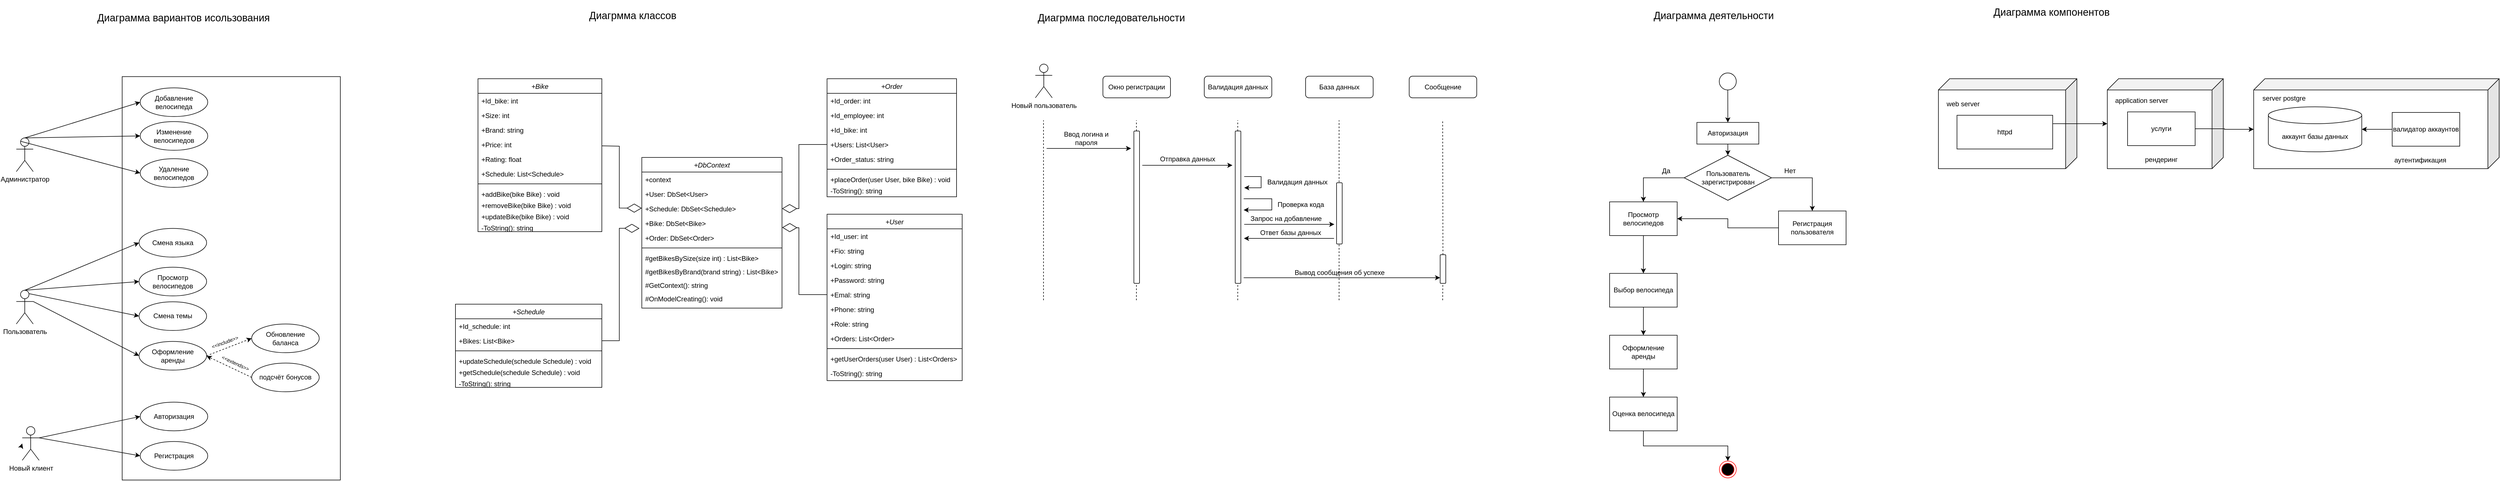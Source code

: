 <mxfile version="24.4.4" type="device">
  <diagram name="Страница — 1" id="XyQFUlSqwzDUW9F4_lKb">
    <mxGraphModel dx="2283" dy="1728" grid="1" gridSize="10" guides="1" tooltips="1" connect="1" arrows="1" fold="1" page="1" pageScale="1" pageWidth="850" pageHeight="1100" math="0" shadow="0">
      <root>
        <mxCell id="0" />
        <mxCell id="1" parent="0" />
        <mxCell id="u6A9oATPbrl4p8zTIn03-1018" value="" style="rounded=0;whiteSpace=wrap;html=1;rotation=90;" parent="1" vertex="1">
          <mxGeometry x="-717" y="-108.75" width="717.5" height="387.5" as="geometry" />
        </mxCell>
        <mxCell id="u6A9oATPbrl4p8zTIn03-1" value="Пользователь" style="shape=umlActor;verticalLabelPosition=bottom;verticalAlign=top;html=1;outlineConnect=0;" parent="1" vertex="1">
          <mxGeometry x="-740.0" y="106.25" width="30" height="60" as="geometry" />
        </mxCell>
        <mxCell id="u6A9oATPbrl4p8zTIn03-2" value="Администратор" style="shape=umlActor;verticalLabelPosition=bottom;verticalAlign=top;html=1;outlineConnect=0;" parent="1" vertex="1">
          <mxGeometry x="-740" y="-164.75" width="30" height="60" as="geometry" />
        </mxCell>
        <mxCell id="u6A9oATPbrl4p8zTIn03-3" value="Просмотр велосипедов" style="ellipse;whiteSpace=wrap;html=1;" parent="1" vertex="1">
          <mxGeometry x="-522.0" y="65.25" width="120" height="51" as="geometry" />
        </mxCell>
        <mxCell id="u6A9oATPbrl4p8zTIn03-5" value="Регистрация" style="ellipse;whiteSpace=wrap;html=1;" parent="1" vertex="1">
          <mxGeometry x="-520" y="375.25" width="120" height="51" as="geometry" />
        </mxCell>
        <mxCell id="u6A9oATPbrl4p8zTIn03-6" value="Оформление аренды" style="ellipse;whiteSpace=wrap;html=1;" parent="1" vertex="1">
          <mxGeometry x="-522.0" y="197.25" width="120" height="51" as="geometry" />
        </mxCell>
        <mxCell id="u6A9oATPbrl4p8zTIn03-7" value="Смена языка" style="ellipse;whiteSpace=wrap;html=1;" parent="1" vertex="1">
          <mxGeometry x="-522.0" y="-3.75" width="120" height="51" as="geometry" />
        </mxCell>
        <mxCell id="u6A9oATPbrl4p8zTIn03-8" value="Смена темы" style="ellipse;whiteSpace=wrap;html=1;" parent="1" vertex="1">
          <mxGeometry x="-522.0" y="126.75" width="120" height="51" as="geometry" />
        </mxCell>
        <mxCell id="u6A9oATPbrl4p8zTIn03-9" value="Добавление велосипеда" style="ellipse;whiteSpace=wrap;html=1;" parent="1" vertex="1">
          <mxGeometry x="-520.0" y="-253.75" width="120" height="51" as="geometry" />
        </mxCell>
        <mxCell id="u6A9oATPbrl4p8zTIn03-10" value="Изменение велосипедов" style="ellipse;whiteSpace=wrap;html=1;" parent="1" vertex="1">
          <mxGeometry x="-520.0" y="-193.75" width="120" height="51" as="geometry" />
        </mxCell>
        <mxCell id="u6A9oATPbrl4p8zTIn03-11" value="Удаление велосипедов" style="ellipse;whiteSpace=wrap;html=1;" parent="1" vertex="1">
          <mxGeometry x="-520.0" y="-127.75" width="120" height="51" as="geometry" />
        </mxCell>
        <mxCell id="u6A9oATPbrl4p8zTIn03-12" value="+DbContext" style="swimlane;fontStyle=2;align=center;verticalAlign=top;childLayout=stackLayout;horizontal=1;startSize=26;horizontalStack=0;resizeParent=1;resizeLast=0;collapsible=1;marginBottom=0;rounded=0;shadow=0;strokeWidth=1;" parent="1" vertex="1">
          <mxGeometry x="371" y="-130" width="249" height="268" as="geometry">
            <mxRectangle x="230" y="140" width="160" height="26" as="alternateBounds" />
          </mxGeometry>
        </mxCell>
        <mxCell id="u6A9oATPbrl4p8zTIn03-13" value="+context" style="text;align=left;verticalAlign=top;spacingLeft=4;spacingRight=4;overflow=hidden;rotatable=0;points=[[0,0.5],[1,0.5]];portConstraint=eastwest;" parent="u6A9oATPbrl4p8zTIn03-12" vertex="1">
          <mxGeometry y="26" width="249" height="26" as="geometry" />
        </mxCell>
        <mxCell id="u6A9oATPbrl4p8zTIn03-14" value="+User: DbSet&lt;User&gt;" style="text;align=left;verticalAlign=top;spacingLeft=4;spacingRight=4;overflow=hidden;rotatable=0;points=[[0,0.5],[1,0.5]];portConstraint=eastwest;" parent="u6A9oATPbrl4p8zTIn03-12" vertex="1">
          <mxGeometry y="52" width="249" height="26" as="geometry" />
        </mxCell>
        <mxCell id="u6A9oATPbrl4p8zTIn03-15" value="+Schedule: DbSet&lt;Schedule&gt;" style="text;align=left;verticalAlign=top;spacingLeft=4;spacingRight=4;overflow=hidden;rotatable=0;points=[[0,0.5],[1,0.5]];portConstraint=eastwest;" parent="u6A9oATPbrl4p8zTIn03-12" vertex="1">
          <mxGeometry y="78" width="249" height="26" as="geometry" />
        </mxCell>
        <mxCell id="u6A9oATPbrl4p8zTIn03-16" value="+Bike: DbSet&lt;Bike&gt;" style="text;align=left;verticalAlign=top;spacingLeft=4;spacingRight=4;overflow=hidden;rotatable=0;points=[[0,0.5],[1,0.5]];portConstraint=eastwest;" parent="u6A9oATPbrl4p8zTIn03-12" vertex="1">
          <mxGeometry y="104" width="249" height="26" as="geometry" />
        </mxCell>
        <mxCell id="u6A9oATPbrl4p8zTIn03-17" value="+Order: DbSet&lt;Order&gt;" style="text;align=left;verticalAlign=top;spacingLeft=4;spacingRight=4;overflow=hidden;rotatable=0;points=[[0,0.5],[1,0.5]];portConstraint=eastwest;" parent="u6A9oATPbrl4p8zTIn03-12" vertex="1">
          <mxGeometry y="130" width="249" height="26" as="geometry" />
        </mxCell>
        <mxCell id="u6A9oATPbrl4p8zTIn03-18" value="" style="line;html=1;strokeWidth=1;align=left;verticalAlign=middle;spacingTop=-1;spacingLeft=3;spacingRight=3;rotatable=0;labelPosition=right;points=[];portConstraint=eastwest;" parent="u6A9oATPbrl4p8zTIn03-12" vertex="1">
          <mxGeometry y="156" width="249" height="10" as="geometry" />
        </mxCell>
        <mxCell id="u6A9oATPbrl4p8zTIn03-486" value="#getBikesBySize(size int) : List&lt;Bike&gt;" style="text;align=left;verticalAlign=top;spacingLeft=4;spacingRight=4;overflow=hidden;rotatable=0;points=[[0,0.5],[1,0.5]];portConstraint=eastwest;" parent="u6A9oATPbrl4p8zTIn03-12" vertex="1">
          <mxGeometry y="166" width="249" height="24" as="geometry" />
        </mxCell>
        <mxCell id="u6A9oATPbrl4p8zTIn03-485" value="#getBikesByBrand(brand string) : List&lt;Bike&gt;" style="text;align=left;verticalAlign=top;spacingLeft=4;spacingRight=4;overflow=hidden;rotatable=0;points=[[0,0.5],[1,0.5]];portConstraint=eastwest;" parent="u6A9oATPbrl4p8zTIn03-12" vertex="1">
          <mxGeometry y="190" width="249" height="24" as="geometry" />
        </mxCell>
        <mxCell id="u6A9oATPbrl4p8zTIn03-19" value="#GetContext(): string" style="text;align=left;verticalAlign=top;spacingLeft=4;spacingRight=4;overflow=hidden;rotatable=0;points=[[0,0.5],[1,0.5]];portConstraint=eastwest;" parent="u6A9oATPbrl4p8zTIn03-12" vertex="1">
          <mxGeometry y="214" width="249" height="24" as="geometry" />
        </mxCell>
        <mxCell id="u6A9oATPbrl4p8zTIn03-20" value="#OnModelCreating(): void" style="text;align=left;verticalAlign=top;spacingLeft=4;spacingRight=4;overflow=hidden;rotatable=0;points=[[0,0.5],[1,0.5]];portConstraint=eastwest;" parent="u6A9oATPbrl4p8zTIn03-12" vertex="1">
          <mxGeometry y="238" width="249" height="30" as="geometry" />
        </mxCell>
        <mxCell id="u6A9oATPbrl4p8zTIn03-21" value="+Schedule" style="swimlane;fontStyle=2;align=center;verticalAlign=top;childLayout=stackLayout;horizontal=1;startSize=26;horizontalStack=0;resizeParent=1;resizeLast=0;collapsible=1;marginBottom=0;rounded=0;shadow=0;strokeWidth=1;" parent="1" vertex="1">
          <mxGeometry x="40" y="131" width="260" height="148" as="geometry">
            <mxRectangle x="230" y="140" width="160" height="26" as="alternateBounds" />
          </mxGeometry>
        </mxCell>
        <mxCell id="u6A9oATPbrl4p8zTIn03-22" value="+Id_schedule: int" style="text;align=left;verticalAlign=top;spacingLeft=4;spacingRight=4;overflow=hidden;rotatable=0;points=[[0,0.5],[1,0.5]];portConstraint=eastwest;" parent="u6A9oATPbrl4p8zTIn03-21" vertex="1">
          <mxGeometry y="26" width="260" height="26" as="geometry" />
        </mxCell>
        <mxCell id="u6A9oATPbrl4p8zTIn03-23" value="+Bikes: List&lt;Bike&gt;" style="text;align=left;verticalAlign=top;spacingLeft=4;spacingRight=4;overflow=hidden;rotatable=0;points=[[0,0.5],[1,0.5]];portConstraint=eastwest;" parent="u6A9oATPbrl4p8zTIn03-21" vertex="1">
          <mxGeometry y="52" width="260" height="26" as="geometry" />
        </mxCell>
        <mxCell id="u6A9oATPbrl4p8zTIn03-24" value="" style="line;html=1;strokeWidth=1;align=left;verticalAlign=middle;spacingTop=-1;spacingLeft=3;spacingRight=3;rotatable=0;labelPosition=right;points=[];portConstraint=eastwest;" parent="u6A9oATPbrl4p8zTIn03-21" vertex="1">
          <mxGeometry y="78" width="260" height="10" as="geometry" />
        </mxCell>
        <mxCell id="u6A9oATPbrl4p8zTIn03-25" value="+updateSchedule(schedule Schedule) : void" style="text;align=left;verticalAlign=top;spacingLeft=4;spacingRight=4;overflow=hidden;rotatable=0;points=[[0,0.5],[1,0.5]];portConstraint=eastwest;" parent="u6A9oATPbrl4p8zTIn03-21" vertex="1">
          <mxGeometry y="88" width="260" height="20" as="geometry" />
        </mxCell>
        <mxCell id="u6A9oATPbrl4p8zTIn03-494" value="+getSchedule(schedule Schedule) : void" style="text;align=left;verticalAlign=top;spacingLeft=4;spacingRight=4;overflow=hidden;rotatable=0;points=[[0,0.5],[1,0.5]];portConstraint=eastwest;" parent="u6A9oATPbrl4p8zTIn03-21" vertex="1">
          <mxGeometry y="108" width="260" height="20" as="geometry" />
        </mxCell>
        <mxCell id="u6A9oATPbrl4p8zTIn03-493" value="-ToString(): string" style="text;align=left;verticalAlign=top;spacingLeft=4;spacingRight=4;overflow=hidden;rotatable=0;points=[[0,0.5],[1,0.5]];portConstraint=eastwest;" parent="u6A9oATPbrl4p8zTIn03-21" vertex="1">
          <mxGeometry y="128" width="260" height="20" as="geometry" />
        </mxCell>
        <mxCell id="u6A9oATPbrl4p8zTIn03-26" value="+Order" style="swimlane;fontStyle=2;align=center;verticalAlign=top;childLayout=stackLayout;horizontal=1;startSize=26;horizontalStack=0;resizeParent=1;resizeLast=0;collapsible=1;marginBottom=0;rounded=0;shadow=0;strokeWidth=1;" parent="1" vertex="1">
          <mxGeometry x="700" y="-270" width="230" height="210" as="geometry">
            <mxRectangle x="230" y="140" width="160" height="26" as="alternateBounds" />
          </mxGeometry>
        </mxCell>
        <mxCell id="u6A9oATPbrl4p8zTIn03-27" value="+Id_order: int" style="text;align=left;verticalAlign=top;spacingLeft=4;spacingRight=4;overflow=hidden;rotatable=0;points=[[0,0.5],[1,0.5]];portConstraint=eastwest;" parent="u6A9oATPbrl4p8zTIn03-26" vertex="1">
          <mxGeometry y="26" width="230" height="26" as="geometry" />
        </mxCell>
        <mxCell id="u6A9oATPbrl4p8zTIn03-28" value="+Id_employee: int" style="text;align=left;verticalAlign=top;spacingLeft=4;spacingRight=4;overflow=hidden;rotatable=0;points=[[0,0.5],[1,0.5]];portConstraint=eastwest;" parent="u6A9oATPbrl4p8zTIn03-26" vertex="1">
          <mxGeometry y="52" width="230" height="26" as="geometry" />
        </mxCell>
        <mxCell id="u6A9oATPbrl4p8zTIn03-29" value="+Id_bike: int" style="text;align=left;verticalAlign=top;spacingLeft=4;spacingRight=4;overflow=hidden;rotatable=0;points=[[0,0.5],[1,0.5]];portConstraint=eastwest;" parent="u6A9oATPbrl4p8zTIn03-26" vertex="1">
          <mxGeometry y="78" width="230" height="26" as="geometry" />
        </mxCell>
        <mxCell id="u6A9oATPbrl4p8zTIn03-30" value="+Users: List&lt;User&gt;" style="text;align=left;verticalAlign=top;spacingLeft=4;spacingRight=4;overflow=hidden;rotatable=0;points=[[0,0.5],[1,0.5]];portConstraint=eastwest;" parent="u6A9oATPbrl4p8zTIn03-26" vertex="1">
          <mxGeometry y="104" width="230" height="26" as="geometry" />
        </mxCell>
        <mxCell id="u6A9oATPbrl4p8zTIn03-32" value="+Order_status: string" style="text;align=left;verticalAlign=top;spacingLeft=4;spacingRight=4;overflow=hidden;rotatable=0;points=[[0,0.5],[1,0.5]];portConstraint=eastwest;" parent="u6A9oATPbrl4p8zTIn03-26" vertex="1">
          <mxGeometry y="130" width="230" height="26" as="geometry" />
        </mxCell>
        <mxCell id="u6A9oATPbrl4p8zTIn03-33" value="" style="line;html=1;strokeWidth=1;align=left;verticalAlign=middle;spacingTop=-1;spacingLeft=3;spacingRight=3;rotatable=0;labelPosition=right;points=[];portConstraint=eastwest;" parent="u6A9oATPbrl4p8zTIn03-26" vertex="1">
          <mxGeometry y="156" width="230" height="10" as="geometry" />
        </mxCell>
        <mxCell id="u6A9oATPbrl4p8zTIn03-34" value="+placeOrder(user User, bike Bike) : void" style="text;align=left;verticalAlign=top;spacingLeft=4;spacingRight=4;overflow=hidden;rotatable=0;points=[[0,0.5],[1,0.5]];portConstraint=eastwest;" parent="u6A9oATPbrl4p8zTIn03-26" vertex="1">
          <mxGeometry y="166" width="230" height="20" as="geometry" />
        </mxCell>
        <mxCell id="u6A9oATPbrl4p8zTIn03-488" value="-ToString(): string" style="text;align=left;verticalAlign=top;spacingLeft=4;spacingRight=4;overflow=hidden;rotatable=0;points=[[0,0.5],[1,0.5]];portConstraint=eastwest;" parent="u6A9oATPbrl4p8zTIn03-26" vertex="1">
          <mxGeometry y="186" width="230" height="20" as="geometry" />
        </mxCell>
        <mxCell id="u6A9oATPbrl4p8zTIn03-35" value="+User" style="swimlane;fontStyle=2;align=center;verticalAlign=top;childLayout=stackLayout;horizontal=1;startSize=26;horizontalStack=0;resizeParent=1;resizeLast=0;collapsible=1;marginBottom=0;rounded=0;shadow=0;strokeWidth=1;" parent="1" vertex="1">
          <mxGeometry x="700" y="-29" width="240" height="296" as="geometry">
            <mxRectangle x="230" y="140" width="160" height="26" as="alternateBounds" />
          </mxGeometry>
        </mxCell>
        <mxCell id="u6A9oATPbrl4p8zTIn03-36" value="+Id_user: int" style="text;align=left;verticalAlign=top;spacingLeft=4;spacingRight=4;overflow=hidden;rotatable=0;points=[[0,0.5],[1,0.5]];portConstraint=eastwest;" parent="u6A9oATPbrl4p8zTIn03-35" vertex="1">
          <mxGeometry y="26" width="240" height="26" as="geometry" />
        </mxCell>
        <mxCell id="u6A9oATPbrl4p8zTIn03-37" value="+Fio: string" style="text;align=left;verticalAlign=top;spacingLeft=4;spacingRight=4;overflow=hidden;rotatable=0;points=[[0,0.5],[1,0.5]];portConstraint=eastwest;" parent="u6A9oATPbrl4p8zTIn03-35" vertex="1">
          <mxGeometry y="52" width="240" height="26" as="geometry" />
        </mxCell>
        <mxCell id="u6A9oATPbrl4p8zTIn03-38" value="+Login: string" style="text;align=left;verticalAlign=top;spacingLeft=4;spacingRight=4;overflow=hidden;rotatable=0;points=[[0,0.5],[1,0.5]];portConstraint=eastwest;" parent="u6A9oATPbrl4p8zTIn03-35" vertex="1">
          <mxGeometry y="78" width="240" height="26" as="geometry" />
        </mxCell>
        <mxCell id="u6A9oATPbrl4p8zTIn03-39" value="+Password: string" style="text;align=left;verticalAlign=top;spacingLeft=4;spacingRight=4;overflow=hidden;rotatable=0;points=[[0,0.5],[1,0.5]];portConstraint=eastwest;" parent="u6A9oATPbrl4p8zTIn03-35" vertex="1">
          <mxGeometry y="104" width="240" height="26" as="geometry" />
        </mxCell>
        <mxCell id="u6A9oATPbrl4p8zTIn03-40" value="+Emal: string" style="text;align=left;verticalAlign=top;spacingLeft=4;spacingRight=4;overflow=hidden;rotatable=0;points=[[0,0.5],[1,0.5]];portConstraint=eastwest;" parent="u6A9oATPbrl4p8zTIn03-35" vertex="1">
          <mxGeometry y="130" width="240" height="26" as="geometry" />
        </mxCell>
        <mxCell id="u6A9oATPbrl4p8zTIn03-41" value="+Phone: string" style="text;align=left;verticalAlign=top;spacingLeft=4;spacingRight=4;overflow=hidden;rotatable=0;points=[[0,0.5],[1,0.5]];portConstraint=eastwest;" parent="u6A9oATPbrl4p8zTIn03-35" vertex="1">
          <mxGeometry y="156" width="240" height="26" as="geometry" />
        </mxCell>
        <mxCell id="u6A9oATPbrl4p8zTIn03-42" value="+Role: string" style="text;align=left;verticalAlign=top;spacingLeft=4;spacingRight=4;overflow=hidden;rotatable=0;points=[[0,0.5],[1,0.5]];portConstraint=eastwest;" parent="u6A9oATPbrl4p8zTIn03-35" vertex="1">
          <mxGeometry y="182" width="240" height="26" as="geometry" />
        </mxCell>
        <mxCell id="u6A9oATPbrl4p8zTIn03-43" value="+Orders: List&lt;Order&gt;" style="text;align=left;verticalAlign=top;spacingLeft=4;spacingRight=4;overflow=hidden;rotatable=0;points=[[0,0.5],[1,0.5]];portConstraint=eastwest;" parent="u6A9oATPbrl4p8zTIn03-35" vertex="1">
          <mxGeometry y="208" width="240" height="26" as="geometry" />
        </mxCell>
        <mxCell id="u6A9oATPbrl4p8zTIn03-44" value="" style="line;html=1;strokeWidth=1;align=left;verticalAlign=middle;spacingTop=-1;spacingLeft=3;spacingRight=3;rotatable=0;labelPosition=right;points=[];portConstraint=eastwest;" parent="u6A9oATPbrl4p8zTIn03-35" vertex="1">
          <mxGeometry y="234" width="240" height="10" as="geometry" />
        </mxCell>
        <mxCell id="u6A9oATPbrl4p8zTIn03-495" value="+getUserOrders(user User) : List&lt;Orders&gt;" style="text;align=left;verticalAlign=top;spacingLeft=4;spacingRight=4;overflow=hidden;rotatable=0;points=[[0,0.5],[1,0.5]];portConstraint=eastwest;" parent="u6A9oATPbrl4p8zTIn03-35" vertex="1">
          <mxGeometry y="244" width="240" height="26" as="geometry" />
        </mxCell>
        <mxCell id="u6A9oATPbrl4p8zTIn03-45" value="-ToString(): string" style="text;align=left;verticalAlign=top;spacingLeft=4;spacingRight=4;overflow=hidden;rotatable=0;points=[[0,0.5],[1,0.5]];portConstraint=eastwest;" parent="u6A9oATPbrl4p8zTIn03-35" vertex="1">
          <mxGeometry y="270" width="240" height="26" as="geometry" />
        </mxCell>
        <mxCell id="u6A9oATPbrl4p8zTIn03-46" value="+Bike" style="swimlane;fontStyle=2;align=center;verticalAlign=top;childLayout=stackLayout;horizontal=1;startSize=26;horizontalStack=0;resizeParent=1;resizeLast=0;collapsible=1;marginBottom=0;rounded=0;shadow=0;strokeWidth=1;" parent="1" vertex="1">
          <mxGeometry x="80" y="-270" width="220" height="272" as="geometry">
            <mxRectangle x="230" y="140" width="160" height="26" as="alternateBounds" />
          </mxGeometry>
        </mxCell>
        <mxCell id="u6A9oATPbrl4p8zTIn03-47" value="+Id_bike: int" style="text;align=left;verticalAlign=top;spacingLeft=4;spacingRight=4;overflow=hidden;rotatable=0;points=[[0,0.5],[1,0.5]];portConstraint=eastwest;" parent="u6A9oATPbrl4p8zTIn03-46" vertex="1">
          <mxGeometry y="26" width="220" height="26" as="geometry" />
        </mxCell>
        <mxCell id="u6A9oATPbrl4p8zTIn03-48" value="+Size: int" style="text;align=left;verticalAlign=top;spacingLeft=4;spacingRight=4;overflow=hidden;rotatable=0;points=[[0,0.5],[1,0.5]];portConstraint=eastwest;" parent="u6A9oATPbrl4p8zTIn03-46" vertex="1">
          <mxGeometry y="52" width="220" height="26" as="geometry" />
        </mxCell>
        <mxCell id="u6A9oATPbrl4p8zTIn03-49" value="+Brand: string" style="text;align=left;verticalAlign=top;spacingLeft=4;spacingRight=4;overflow=hidden;rotatable=0;points=[[0,0.5],[1,0.5]];portConstraint=eastwest;" parent="u6A9oATPbrl4p8zTIn03-46" vertex="1">
          <mxGeometry y="78" width="220" height="26" as="geometry" />
        </mxCell>
        <mxCell id="u6A9oATPbrl4p8zTIn03-50" value="+Price: int" style="text;align=left;verticalAlign=top;spacingLeft=4;spacingRight=4;overflow=hidden;rotatable=0;points=[[0,0.5],[1,0.5]];portConstraint=eastwest;" parent="u6A9oATPbrl4p8zTIn03-46" vertex="1">
          <mxGeometry y="104" width="220" height="26" as="geometry" />
        </mxCell>
        <mxCell id="u6A9oATPbrl4p8zTIn03-51" value="+Rating: float" style="text;align=left;verticalAlign=top;spacingLeft=4;spacingRight=4;overflow=hidden;rotatable=0;points=[[0,0.5],[1,0.5]];portConstraint=eastwest;" parent="u6A9oATPbrl4p8zTIn03-46" vertex="1">
          <mxGeometry y="130" width="220" height="26" as="geometry" />
        </mxCell>
        <mxCell id="u6A9oATPbrl4p8zTIn03-52" value="+Schedule: List&lt;Schedule&gt;" style="text;align=left;verticalAlign=top;spacingLeft=4;spacingRight=4;overflow=hidden;rotatable=0;points=[[0,0.5],[1,0.5]];portConstraint=eastwest;" parent="u6A9oATPbrl4p8zTIn03-46" vertex="1">
          <mxGeometry y="156" width="220" height="26" as="geometry" />
        </mxCell>
        <mxCell id="u6A9oATPbrl4p8zTIn03-53" value="" style="line;html=1;strokeWidth=1;align=left;verticalAlign=middle;spacingTop=-1;spacingLeft=3;spacingRight=3;rotatable=0;labelPosition=right;points=[];portConstraint=eastwest;" parent="u6A9oATPbrl4p8zTIn03-46" vertex="1">
          <mxGeometry y="182" width="220" height="10" as="geometry" />
        </mxCell>
        <mxCell id="u6A9oATPbrl4p8zTIn03-483" value="+addBike(bike Bike) : void" style="text;align=left;verticalAlign=top;spacingLeft=4;spacingRight=4;overflow=hidden;rotatable=0;points=[[0,0.5],[1,0.5]];portConstraint=eastwest;" parent="u6A9oATPbrl4p8zTIn03-46" vertex="1">
          <mxGeometry y="192" width="220" height="20" as="geometry" />
        </mxCell>
        <mxCell id="u6A9oATPbrl4p8zTIn03-484" value="+removeBike(bike Bike) : void" style="text;align=left;verticalAlign=top;spacingLeft=4;spacingRight=4;overflow=hidden;rotatable=0;points=[[0,0.5],[1,0.5]];portConstraint=eastwest;" parent="u6A9oATPbrl4p8zTIn03-46" vertex="1">
          <mxGeometry y="212" width="220" height="20" as="geometry" />
        </mxCell>
        <mxCell id="u6A9oATPbrl4p8zTIn03-482" value="+updateBike(bike Bike) : void" style="text;align=left;verticalAlign=top;spacingLeft=4;spacingRight=4;overflow=hidden;rotatable=0;points=[[0,0.5],[1,0.5]];portConstraint=eastwest;" parent="u6A9oATPbrl4p8zTIn03-46" vertex="1">
          <mxGeometry y="232" width="220" height="20" as="geometry" />
        </mxCell>
        <mxCell id="u6A9oATPbrl4p8zTIn03-54" value="-ToString(): string" style="text;align=left;verticalAlign=top;spacingLeft=4;spacingRight=4;overflow=hidden;rotatable=0;points=[[0,0.5],[1,0.5]];portConstraint=eastwest;" parent="u6A9oATPbrl4p8zTIn03-46" vertex="1">
          <mxGeometry y="252" width="220" height="20" as="geometry" />
        </mxCell>
        <mxCell id="u6A9oATPbrl4p8zTIn03-55" value="" style="endArrow=diamondThin;endFill=0;endSize=24;html=1;rounded=0;entryX=-0.017;entryY=0.854;entryDx=0;entryDy=0;entryPerimeter=0;exitX=1;exitY=0.5;exitDx=0;exitDy=0;" parent="1" source="u6A9oATPbrl4p8zTIn03-23" target="u6A9oATPbrl4p8zTIn03-16" edge="1">
          <mxGeometry width="160" relative="1" as="geometry">
            <mxPoint x="311" y="190.5" as="sourcePoint" />
            <mxPoint x="471" y="190.5" as="targetPoint" />
            <Array as="points">
              <mxPoint x="331" y="196" />
              <mxPoint x="331" y="-4" />
            </Array>
          </mxGeometry>
        </mxCell>
        <mxCell id="u6A9oATPbrl4p8zTIn03-56" value="" style="endArrow=diamondThin;endFill=0;endSize=24;html=1;rounded=0;entryX=1;entryY=0.5;entryDx=0;entryDy=0;exitX=0;exitY=0.5;exitDx=0;exitDy=0;" parent="1" source="u6A9oATPbrl4p8zTIn03-30" target="u6A9oATPbrl4p8zTIn03-15" edge="1">
          <mxGeometry width="160" relative="1" as="geometry">
            <mxPoint x="471" y="-10" as="sourcePoint" />
            <mxPoint x="631" y="-10" as="targetPoint" />
            <Array as="points">
              <mxPoint x="650" y="-153" />
              <mxPoint x="650" y="-39" />
            </Array>
          </mxGeometry>
        </mxCell>
        <mxCell id="u6A9oATPbrl4p8zTIn03-57" value="" style="endArrow=diamondThin;endFill=0;endSize=24;html=1;rounded=0;entryX=1.001;entryY=0.792;entryDx=0;entryDy=0;exitX=0;exitY=0.5;exitDx=0;exitDy=0;entryPerimeter=0;" parent="1" source="u6A9oATPbrl4p8zTIn03-40" target="u6A9oATPbrl4p8zTIn03-16" edge="1">
          <mxGeometry width="160" relative="1" as="geometry">
            <mxPoint x="671" y="-143" as="sourcePoint" />
            <mxPoint x="601" y="-29" as="targetPoint" />
            <Array as="points">
              <mxPoint x="650" y="114" />
              <mxPoint x="650" y="-5" />
            </Array>
          </mxGeometry>
        </mxCell>
        <mxCell id="u6A9oATPbrl4p8zTIn03-58" value="" style="endArrow=diamondThin;endFill=0;endSize=24;html=1;rounded=0;" parent="1" source="u6A9oATPbrl4p8zTIn03-50" target="u6A9oATPbrl4p8zTIn03-15" edge="1">
          <mxGeometry width="160" relative="1" as="geometry">
            <mxPoint x="681" y="-133" as="sourcePoint" />
            <mxPoint x="611" y="-19" as="targetPoint" />
            <Array as="points">
              <mxPoint x="331" y="-150" />
              <mxPoint x="331" y="-40" />
            </Array>
          </mxGeometry>
        </mxCell>
        <mxCell id="u6A9oATPbrl4p8zTIn03-61" style="edgeStyle=orthogonalEdgeStyle;rounded=0;orthogonalLoop=1;jettySize=auto;html=1;entryX=0.5;entryY=0;entryDx=0;entryDy=0;" parent="1" source="u6A9oATPbrl4p8zTIn03-62" target="u6A9oATPbrl4p8zTIn03-65" edge="1">
          <mxGeometry relative="1" as="geometry" />
        </mxCell>
        <mxCell id="u6A9oATPbrl4p8zTIn03-62" value="Авторизация" style="html=1;whiteSpace=wrap;" parent="1" vertex="1">
          <mxGeometry x="2245" y="-192.25" width="110" height="38.5" as="geometry" />
        </mxCell>
        <mxCell id="u6A9oATPbrl4p8zTIn03-63" style="edgeStyle=orthogonalEdgeStyle;rounded=0;orthogonalLoop=1;jettySize=auto;html=1;entryX=0.5;entryY=0;entryDx=0;entryDy=0;" parent="1" source="u6A9oATPbrl4p8zTIn03-65" target="u6A9oATPbrl4p8zTIn03-67" edge="1">
          <mxGeometry relative="1" as="geometry" />
        </mxCell>
        <mxCell id="u6A9oATPbrl4p8zTIn03-64" style="edgeStyle=orthogonalEdgeStyle;rounded=0;orthogonalLoop=1;jettySize=auto;html=1;" parent="1" source="u6A9oATPbrl4p8zTIn03-65" target="u6A9oATPbrl4p8zTIn03-69" edge="1">
          <mxGeometry relative="1" as="geometry" />
        </mxCell>
        <mxCell id="u6A9oATPbrl4p8zTIn03-65" value="Пользователь зарегистрирован" style="rhombus;whiteSpace=wrap;html=1;" parent="1" vertex="1">
          <mxGeometry x="2222.5" y="-133.75" width="155" height="80" as="geometry" />
        </mxCell>
        <mxCell id="u6A9oATPbrl4p8zTIn03-66" style="edgeStyle=orthogonalEdgeStyle;rounded=0;orthogonalLoop=1;jettySize=auto;html=1;entryX=0.5;entryY=0;entryDx=0;entryDy=0;" parent="1" source="u6A9oATPbrl4p8zTIn03-67" target="u6A9oATPbrl4p8zTIn03-71" edge="1">
          <mxGeometry relative="1" as="geometry" />
        </mxCell>
        <mxCell id="u6A9oATPbrl4p8zTIn03-67" value="Просмотр велосипедов" style="rounded=0;whiteSpace=wrap;html=1;" parent="1" vertex="1">
          <mxGeometry x="2090" y="-51" width="120" height="60" as="geometry" />
        </mxCell>
        <mxCell id="u6A9oATPbrl4p8zTIn03-68" style="edgeStyle=orthogonalEdgeStyle;rounded=0;orthogonalLoop=1;jettySize=auto;html=1;entryX=1;entryY=0.5;entryDx=0;entryDy=0;" parent="1" source="u6A9oATPbrl4p8zTIn03-69" target="u6A9oATPbrl4p8zTIn03-67" edge="1">
          <mxGeometry relative="1" as="geometry" />
        </mxCell>
        <mxCell id="u6A9oATPbrl4p8zTIn03-69" value="Регистрация пользователя" style="rounded=0;whiteSpace=wrap;html=1;" parent="1" vertex="1">
          <mxGeometry x="2390" y="-34.75" width="120" height="60" as="geometry" />
        </mxCell>
        <mxCell id="u6A9oATPbrl4p8zTIn03-70" style="edgeStyle=orthogonalEdgeStyle;rounded=0;orthogonalLoop=1;jettySize=auto;html=1;entryX=0.5;entryY=0;entryDx=0;entryDy=0;" parent="1" source="u6A9oATPbrl4p8zTIn03-71" target="u6A9oATPbrl4p8zTIn03-73" edge="1">
          <mxGeometry relative="1" as="geometry" />
        </mxCell>
        <mxCell id="u6A9oATPbrl4p8zTIn03-71" value="Выбор велосипеда" style="rounded=0;whiteSpace=wrap;html=1;" parent="1" vertex="1">
          <mxGeometry x="2090" y="76.25" width="120" height="60" as="geometry" />
        </mxCell>
        <mxCell id="u6A9oATPbrl4p8zTIn03-72" style="edgeStyle=orthogonalEdgeStyle;rounded=0;orthogonalLoop=1;jettySize=auto;html=1;entryX=0.5;entryY=0;entryDx=0;entryDy=0;" parent="1" source="u6A9oATPbrl4p8zTIn03-73" target="u6A9oATPbrl4p8zTIn03-74" edge="1">
          <mxGeometry relative="1" as="geometry" />
        </mxCell>
        <mxCell id="u6A9oATPbrl4p8zTIn03-73" value="Оформление аренды" style="rounded=0;whiteSpace=wrap;html=1;" parent="1" vertex="1">
          <mxGeometry x="2090" y="186.25" width="120" height="60" as="geometry" />
        </mxCell>
        <mxCell id="IGsIlx56seFohFLLYIL_-4" style="edgeStyle=orthogonalEdgeStyle;rounded=0;orthogonalLoop=1;jettySize=auto;html=1;exitX=0.5;exitY=1;exitDx=0;exitDy=0;entryX=0.5;entryY=0;entryDx=0;entryDy=0;" edge="1" parent="1" source="u6A9oATPbrl4p8zTIn03-74" target="IGsIlx56seFohFLLYIL_-3">
          <mxGeometry relative="1" as="geometry" />
        </mxCell>
        <mxCell id="u6A9oATPbrl4p8zTIn03-74" value="Оценка велосипеда" style="rounded=0;whiteSpace=wrap;html=1;" parent="1" vertex="1">
          <mxGeometry x="2090" y="296.25" width="120" height="60" as="geometry" />
        </mxCell>
        <mxCell id="u6A9oATPbrl4p8zTIn03-75" value="Новый пользователь" style="shape=umlActor;verticalLabelPosition=bottom;verticalAlign=top;html=1;outlineConnect=0;" parent="1" vertex="1">
          <mxGeometry x="1070" y="-296" width="30" height="60" as="geometry" />
        </mxCell>
        <mxCell id="u6A9oATPbrl4p8zTIn03-76" value="Окно регистрации" style="rounded=1;whiteSpace=wrap;html=1;" parent="1" vertex="1">
          <mxGeometry x="1190" y="-274.5" width="120" height="38.5" as="geometry" />
        </mxCell>
        <mxCell id="u6A9oATPbrl4p8zTIn03-77" value="Валидация данных" style="rounded=1;whiteSpace=wrap;html=1;" parent="1" vertex="1">
          <mxGeometry x="1370" y="-274.5" width="120" height="38.5" as="geometry" />
        </mxCell>
        <mxCell id="u6A9oATPbrl4p8zTIn03-78" value="База данных" style="rounded=1;whiteSpace=wrap;html=1;" parent="1" vertex="1">
          <mxGeometry x="1550" y="-274.5" width="120" height="38.5" as="geometry" />
        </mxCell>
        <mxCell id="u6A9oATPbrl4p8zTIn03-79" value="Сообщение" style="rounded=1;whiteSpace=wrap;html=1;" parent="1" vertex="1">
          <mxGeometry x="1734" y="-274.5" width="120" height="38.5" as="geometry" />
        </mxCell>
        <mxCell id="u6A9oATPbrl4p8zTIn03-80" value="" style="endArrow=none;dashed=1;html=1;rounded=0;" parent="1" edge="1">
          <mxGeometry width="50" height="50" relative="1" as="geometry">
            <mxPoint x="1084.47" y="124" as="sourcePoint" />
            <mxPoint x="1084.47" y="-196" as="targetPoint" />
          </mxGeometry>
        </mxCell>
        <mxCell id="u6A9oATPbrl4p8zTIn03-81" value="" style="endArrow=none;dashed=1;html=1;rounded=0;" parent="1" source="u6A9oATPbrl4p8zTIn03-86" edge="1">
          <mxGeometry width="50" height="50" relative="1" as="geometry">
            <mxPoint x="1249.47" y="124" as="sourcePoint" />
            <mxPoint x="1249.47" y="-196" as="targetPoint" />
          </mxGeometry>
        </mxCell>
        <mxCell id="u6A9oATPbrl4p8zTIn03-82" value="" style="endArrow=none;dashed=1;html=1;rounded=0;" parent="1" source="u6A9oATPbrl4p8zTIn03-88" edge="1">
          <mxGeometry width="50" height="50" relative="1" as="geometry">
            <mxPoint x="1429.47" y="124" as="sourcePoint" />
            <mxPoint x="1429.47" y="-196" as="targetPoint" />
          </mxGeometry>
        </mxCell>
        <mxCell id="u6A9oATPbrl4p8zTIn03-83" value="" style="endArrow=none;dashed=1;html=1;rounded=0;" parent="1" edge="1">
          <mxGeometry width="50" height="50" relative="1" as="geometry">
            <mxPoint x="1609.47" y="124" as="sourcePoint" />
            <mxPoint x="1609.47" y="-196" as="targetPoint" />
          </mxGeometry>
        </mxCell>
        <mxCell id="u6A9oATPbrl4p8zTIn03-84" value="" style="endArrow=none;dashed=1;html=1;rounded=0;" parent="1" source="u6A9oATPbrl4p8zTIn03-91" edge="1">
          <mxGeometry width="50" height="50" relative="1" as="geometry">
            <mxPoint x="1793.47" y="124" as="sourcePoint" />
            <mxPoint x="1793.47" y="-196" as="targetPoint" />
          </mxGeometry>
        </mxCell>
        <mxCell id="u6A9oATPbrl4p8zTIn03-85" value="" style="endArrow=none;dashed=1;html=1;rounded=0;" parent="1" target="u6A9oATPbrl4p8zTIn03-86" edge="1">
          <mxGeometry width="50" height="50" relative="1" as="geometry">
            <mxPoint x="1249.47" y="124" as="sourcePoint" />
            <mxPoint x="1249.47" y="-196" as="targetPoint" />
          </mxGeometry>
        </mxCell>
        <mxCell id="u6A9oATPbrl4p8zTIn03-86" value="" style="rounded=1;whiteSpace=wrap;html=1;" parent="1" vertex="1">
          <mxGeometry x="1245" y="-177" width="10" height="271" as="geometry" />
        </mxCell>
        <mxCell id="u6A9oATPbrl4p8zTIn03-87" value="" style="endArrow=none;dashed=1;html=1;rounded=0;" parent="1" target="u6A9oATPbrl4p8zTIn03-88" edge="1">
          <mxGeometry width="50" height="50" relative="1" as="geometry">
            <mxPoint x="1429.47" y="124" as="sourcePoint" />
            <mxPoint x="1429.47" y="-196" as="targetPoint" />
          </mxGeometry>
        </mxCell>
        <mxCell id="u6A9oATPbrl4p8zTIn03-88" value="" style="rounded=1;whiteSpace=wrap;html=1;" parent="1" vertex="1">
          <mxGeometry x="1425" y="-177" width="10" height="271" as="geometry" />
        </mxCell>
        <mxCell id="u6A9oATPbrl4p8zTIn03-89" value="" style="rounded=1;whiteSpace=wrap;html=1;" parent="1" vertex="1">
          <mxGeometry x="1605" y="-85" width="10" height="109" as="geometry" />
        </mxCell>
        <mxCell id="u6A9oATPbrl4p8zTIn03-90" value="" style="endArrow=none;dashed=1;html=1;rounded=0;" parent="1" target="u6A9oATPbrl4p8zTIn03-91" edge="1">
          <mxGeometry width="50" height="50" relative="1" as="geometry">
            <mxPoint x="1793.47" y="124" as="sourcePoint" />
            <mxPoint x="1793.47" y="-196" as="targetPoint" />
          </mxGeometry>
        </mxCell>
        <mxCell id="u6A9oATPbrl4p8zTIn03-91" value="" style="rounded=1;whiteSpace=wrap;html=1;" parent="1" vertex="1">
          <mxGeometry x="1789" y="43" width="10" height="51" as="geometry" />
        </mxCell>
        <mxCell id="u6A9oATPbrl4p8zTIn03-92" value="" style="endArrow=classic;html=1;rounded=0;" parent="1" edge="1">
          <mxGeometry width="50" height="50" relative="1" as="geometry">
            <mxPoint x="1090" y="-146" as="sourcePoint" />
            <mxPoint x="1240" y="-146" as="targetPoint" />
          </mxGeometry>
        </mxCell>
        <mxCell id="u6A9oATPbrl4p8zTIn03-93" value="" style="endArrow=classic;html=1;rounded=0;" parent="1" edge="1">
          <mxGeometry width="50" height="50" relative="1" as="geometry">
            <mxPoint x="1260" y="-116" as="sourcePoint" />
            <mxPoint x="1420" y="-116" as="targetPoint" />
          </mxGeometry>
        </mxCell>
        <mxCell id="u6A9oATPbrl4p8zTIn03-94" value="" style="endArrow=classic;html=1;rounded=0;entryX=-0.009;entryY=0.803;entryDx=0;entryDy=0;entryPerimeter=0;" parent="1" target="u6A9oATPbrl4p8zTIn03-91" edge="1">
          <mxGeometry width="50" height="50" relative="1" as="geometry">
            <mxPoint x="1440" y="84" as="sourcePoint" />
            <mxPoint x="1780" y="84" as="targetPoint" />
          </mxGeometry>
        </mxCell>
        <mxCell id="u6A9oATPbrl4p8zTIn03-95" value="" style="endArrow=classic;html=1;rounded=0;" parent="1" edge="1">
          <mxGeometry width="50" height="50" relative="1" as="geometry">
            <mxPoint x="1441" y="-11" as="sourcePoint" />
            <mxPoint x="1601" y="-11" as="targetPoint" />
          </mxGeometry>
        </mxCell>
        <mxCell id="u6A9oATPbrl4p8zTIn03-96" value="" style="endArrow=classic;html=1;rounded=0;" parent="1" edge="1">
          <mxGeometry width="50" height="50" relative="1" as="geometry">
            <mxPoint x="1600.5" y="14" as="sourcePoint" />
            <mxPoint x="1440.5" y="14" as="targetPoint" />
          </mxGeometry>
        </mxCell>
        <mxCell id="u6A9oATPbrl4p8zTIn03-97" value="" style="endArrow=classic;html=1;rounded=0;" parent="1" edge="1">
          <mxGeometry width="50" height="50" relative="1" as="geometry">
            <mxPoint x="1441" y="-96" as="sourcePoint" />
            <mxPoint x="1441" y="-76" as="targetPoint" />
            <Array as="points">
              <mxPoint x="1471" y="-96" />
              <mxPoint x="1471" y="-76" />
            </Array>
          </mxGeometry>
        </mxCell>
        <mxCell id="u6A9oATPbrl4p8zTIn03-98" value="" style="endArrow=classic;html=1;rounded=0;" parent="1" edge="1">
          <mxGeometry width="50" height="50" relative="1" as="geometry">
            <mxPoint x="1440" y="-56.5" as="sourcePoint" />
            <mxPoint x="1440" y="-36.5" as="targetPoint" />
            <Array as="points">
              <mxPoint x="1490" y="-56.5" />
              <mxPoint x="1490" y="-36.5" />
            </Array>
          </mxGeometry>
        </mxCell>
        <mxCell id="u6A9oATPbrl4p8zTIn03-99" value="Ввод логина и &lt;br&gt;пароля" style="text;html=1;align=center;verticalAlign=middle;resizable=0;points=[];autosize=1;strokeColor=none;fillColor=none;" parent="1" vertex="1">
          <mxGeometry x="1110" y="-184" width="100" height="40" as="geometry" />
        </mxCell>
        <mxCell id="u6A9oATPbrl4p8zTIn03-100" value="Отправка данных" style="text;html=1;align=center;verticalAlign=middle;resizable=0;points=[];autosize=1;strokeColor=none;fillColor=none;" parent="1" vertex="1">
          <mxGeometry x="1280" y="-142" width="120" height="30" as="geometry" />
        </mxCell>
        <mxCell id="u6A9oATPbrl4p8zTIn03-101" value="Валидация данных" style="text;html=1;align=center;verticalAlign=middle;resizable=0;points=[];autosize=1;strokeColor=none;fillColor=none;" parent="1" vertex="1">
          <mxGeometry x="1470" y="-101" width="130" height="30" as="geometry" />
        </mxCell>
        <mxCell id="u6A9oATPbrl4p8zTIn03-102" value="Проверка кода" style="text;html=1;align=center;verticalAlign=middle;resizable=0;points=[];autosize=1;strokeColor=none;fillColor=none;" parent="1" vertex="1">
          <mxGeometry x="1486" y="-61.5" width="110" height="30" as="geometry" />
        </mxCell>
        <mxCell id="u6A9oATPbrl4p8zTIn03-103" value="Запрос на добавление" style="text;html=1;align=center;verticalAlign=middle;resizable=0;points=[];autosize=1;strokeColor=none;fillColor=none;" parent="1" vertex="1">
          <mxGeometry x="1440" y="-36" width="150" height="30" as="geometry" />
        </mxCell>
        <mxCell id="u6A9oATPbrl4p8zTIn03-104" value="Ответ базы данных" style="text;html=1;align=center;verticalAlign=middle;resizable=0;points=[];autosize=1;strokeColor=none;fillColor=none;" parent="1" vertex="1">
          <mxGeometry x="1458" y="-11" width="130" height="30" as="geometry" />
        </mxCell>
        <mxCell id="u6A9oATPbrl4p8zTIn03-105" value="Вывод сообщения об успехе" style="text;html=1;align=center;verticalAlign=middle;resizable=0;points=[];autosize=1;strokeColor=none;fillColor=none;" parent="1" vertex="1">
          <mxGeometry x="1520" y="60" width="180" height="30" as="geometry" />
        </mxCell>
        <mxCell id="u6A9oATPbrl4p8zTIn03-106" value="" style="endArrow=classic;html=1;rounded=0;exitX=0.5;exitY=0;exitDx=0;exitDy=0;exitPerimeter=0;entryX=0;entryY=0.5;entryDx=0;entryDy=0;" parent="1" source="u6A9oATPbrl4p8zTIn03-2" target="u6A9oATPbrl4p8zTIn03-9" edge="1">
          <mxGeometry width="50" height="50" relative="1" as="geometry">
            <mxPoint x="-220" y="-133.75" as="sourcePoint" />
            <mxPoint x="-70" y="-217.75" as="targetPoint" />
          </mxGeometry>
        </mxCell>
        <mxCell id="u6A9oATPbrl4p8zTIn03-107" value="" style="endArrow=classic;html=1;rounded=0;exitX=0.5;exitY=0;exitDx=0;exitDy=0;exitPerimeter=0;entryX=0;entryY=0.5;entryDx=0;entryDy=0;" parent="1" source="u6A9oATPbrl4p8zTIn03-2" target="u6A9oATPbrl4p8zTIn03-10" edge="1">
          <mxGeometry width="50" height="50" relative="1" as="geometry">
            <mxPoint x="-197" y="-267.75" as="sourcePoint" />
            <mxPoint x="-117" y="-278.75" as="targetPoint" />
          </mxGeometry>
        </mxCell>
        <mxCell id="u6A9oATPbrl4p8zTIn03-108" value="" style="endArrow=classic;html=1;rounded=0;exitX=0.25;exitY=0.1;exitDx=0;exitDy=0;exitPerimeter=0;entryX=0;entryY=0.5;entryDx=0;entryDy=0;" parent="1" source="u6A9oATPbrl4p8zTIn03-2" target="u6A9oATPbrl4p8zTIn03-11" edge="1">
          <mxGeometry width="50" height="50" relative="1" as="geometry">
            <mxPoint x="-187" y="-257.75" as="sourcePoint" />
            <mxPoint x="-107" y="-268.75" as="targetPoint" />
          </mxGeometry>
        </mxCell>
        <mxCell id="u6A9oATPbrl4p8zTIn03-112" value="" style="endArrow=classic;html=1;rounded=0;exitX=1;exitY=0.333;exitDx=0;exitDy=0;exitPerimeter=0;entryX=0;entryY=0.5;entryDx=0;entryDy=0;" parent="1" source="u6A9oATPbrl4p8zTIn03-1" target="u6A9oATPbrl4p8zTIn03-6" edge="1">
          <mxGeometry width="50" height="50" relative="1" as="geometry">
            <mxPoint x="-137" y="-207.75" as="sourcePoint" />
            <mxPoint x="-57" y="-218.75" as="targetPoint" />
          </mxGeometry>
        </mxCell>
        <mxCell id="u6A9oATPbrl4p8zTIn03-113" value="" style="endArrow=classic;html=1;rounded=0;exitX=0.75;exitY=0.1;exitDx=0;exitDy=0;exitPerimeter=0;entryX=0;entryY=0.5;entryDx=0;entryDy=0;" parent="1" source="u6A9oATPbrl4p8zTIn03-1" target="u6A9oATPbrl4p8zTIn03-8" edge="1">
          <mxGeometry width="50" height="50" relative="1" as="geometry">
            <mxPoint x="-127" y="-197.75" as="sourcePoint" />
            <mxPoint x="-47" y="-208.75" as="targetPoint" />
          </mxGeometry>
        </mxCell>
        <mxCell id="u6A9oATPbrl4p8zTIn03-114" value="" style="endArrow=classic;html=1;rounded=0;exitX=0.5;exitY=0;exitDx=0;exitDy=0;exitPerimeter=0;entryX=0;entryY=0.5;entryDx=0;entryDy=0;" parent="1" source="u6A9oATPbrl4p8zTIn03-1" target="u6A9oATPbrl4p8zTIn03-3" edge="1">
          <mxGeometry width="50" height="50" relative="1" as="geometry">
            <mxPoint x="-107" y="-177.75" as="sourcePoint" />
            <mxPoint x="-27" y="-188.75" as="targetPoint" />
          </mxGeometry>
        </mxCell>
        <mxCell id="u6A9oATPbrl4p8zTIn03-115" value="" style="endArrow=classic;html=1;rounded=0;exitX=0.5;exitY=0;exitDx=0;exitDy=0;exitPerimeter=0;entryX=0;entryY=0.5;entryDx=0;entryDy=0;" parent="1" source="u6A9oATPbrl4p8zTIn03-1" target="u6A9oATPbrl4p8zTIn03-7" edge="1">
          <mxGeometry width="50" height="50" relative="1" as="geometry">
            <mxPoint x="-97" y="-167.75" as="sourcePoint" />
            <mxPoint x="-17" y="-178.75" as="targetPoint" />
          </mxGeometry>
        </mxCell>
        <mxCell id="u6A9oATPbrl4p8zTIn03-117" value="&lt;div&gt;Авторизация&lt;/div&gt;" style="ellipse;whiteSpace=wrap;html=1;" parent="1" vertex="1">
          <mxGeometry x="-520" y="305.25" width="120" height="51" as="geometry" />
        </mxCell>
        <mxCell id="u6A9oATPbrl4p8zTIn03-118" value="Обновление баланса" style="ellipse;whiteSpace=wrap;html=1;" parent="1" vertex="1">
          <mxGeometry x="-322" y="166.25" width="120" height="51" as="geometry" />
        </mxCell>
        <mxCell id="u6A9oATPbrl4p8zTIn03-119" value="" style="endArrow=classic;html=1;rounded=0;exitX=1;exitY=0.5;exitDx=0;exitDy=0;dashed=1;entryX=0;entryY=0.5;entryDx=0;entryDy=0;" parent="1" source="u6A9oATPbrl4p8zTIn03-6" target="u6A9oATPbrl4p8zTIn03-118" edge="1">
          <mxGeometry width="50" height="50" relative="1" as="geometry">
            <mxPoint x="-540" y="433.25" as="sourcePoint" />
            <mxPoint x="-529" y="468.25" as="targetPoint" />
          </mxGeometry>
        </mxCell>
        <mxCell id="u6A9oATPbrl4p8zTIn03-121" value="Да" style="text;html=1;align=center;verticalAlign=middle;resizable=0;points=[];autosize=1;strokeColor=none;fillColor=none;" parent="1" vertex="1">
          <mxGeometry x="2170" y="-121.25" width="40" height="30" as="geometry" />
        </mxCell>
        <mxCell id="u6A9oATPbrl4p8zTIn03-122" value="Нет" style="text;html=1;align=center;verticalAlign=middle;resizable=0;points=[];autosize=1;strokeColor=none;fillColor=none;" parent="1" vertex="1">
          <mxGeometry x="2390" y="-121.25" width="40" height="30" as="geometry" />
        </mxCell>
        <mxCell id="u6A9oATPbrl4p8zTIn03-124" value="&lt;font style=&quot;font-size: 9px;&quot;&gt;&amp;lt;&amp;lt;include&amp;gt;&amp;gt;&lt;/font&gt;" style="text;html=1;align=center;verticalAlign=middle;resizable=0;points=[];autosize=1;strokeColor=none;fillColor=none;rotation=-20;" parent="1" vertex="1">
          <mxGeometry x="-405" y="183.25" width="70" height="30" as="geometry" />
        </mxCell>
        <mxCell id="u6A9oATPbrl4p8zTIn03-496" value="" style="shape=cube;whiteSpace=wrap;html=1;boundedLbl=1;backgroundOutline=1;darkOpacity=0.05;darkOpacity2=0.1;direction=east;flipH=1;" parent="1" vertex="1">
          <mxGeometry x="3234" y="-270" width="436" height="160" as="geometry" />
        </mxCell>
        <mxCell id="u6A9oATPbrl4p8zTIn03-497" value="аккаунт базы данных" style="shape=cylinder3;whiteSpace=wrap;html=1;boundedLbl=1;backgroundOutline=1;size=15;" parent="1" vertex="1">
          <mxGeometry x="3260" y="-220" width="166" height="80" as="geometry" />
        </mxCell>
        <mxCell id="u6A9oATPbrl4p8zTIn03-498" value="server postgre" style="text;html=1;align=center;verticalAlign=middle;whiteSpace=wrap;rounded=0;" parent="1" vertex="1">
          <mxGeometry x="3210" y="-250" width="156" height="30" as="geometry" />
        </mxCell>
        <mxCell id="u6A9oATPbrl4p8zTIn03-499" value="валидатор аккаунтов" style="rounded=0;whiteSpace=wrap;html=1;" parent="1" vertex="1">
          <mxGeometry x="3480" y="-210" width="120" height="60" as="geometry" />
        </mxCell>
        <mxCell id="u6A9oATPbrl4p8zTIn03-500" style="edgeStyle=orthogonalEdgeStyle;rounded=0;orthogonalLoop=1;jettySize=auto;html=1;exitX=0;exitY=0.5;exitDx=0;exitDy=0;entryX=1;entryY=0.5;entryDx=0;entryDy=0;entryPerimeter=0;" parent="1" source="u6A9oATPbrl4p8zTIn03-499" target="u6A9oATPbrl4p8zTIn03-497" edge="1">
          <mxGeometry relative="1" as="geometry" />
        </mxCell>
        <mxCell id="u6A9oATPbrl4p8zTIn03-501" value="аутентификация" style="text;html=1;align=center;verticalAlign=middle;whiteSpace=wrap;rounded=0;" parent="1" vertex="1">
          <mxGeometry x="3500" y="-140" width="60" height="30" as="geometry" />
        </mxCell>
        <mxCell id="u6A9oATPbrl4p8zTIn03-503" value="" style="shape=cube;whiteSpace=wrap;html=1;boundedLbl=1;backgroundOutline=1;darkOpacity=0.05;darkOpacity2=0.1;direction=east;flipH=1;" parent="1" vertex="1">
          <mxGeometry x="2974" y="-270" width="206" height="160" as="geometry" />
        </mxCell>
        <mxCell id="u6A9oATPbrl4p8zTIn03-504" value="application server" style="text;html=1;align=center;verticalAlign=middle;whiteSpace=wrap;rounded=0;" parent="1" vertex="1">
          <mxGeometry x="2957" y="-246" width="156" height="30" as="geometry" />
        </mxCell>
        <mxCell id="u6A9oATPbrl4p8zTIn03-505" style="edgeStyle=orthogonalEdgeStyle;rounded=0;orthogonalLoop=1;jettySize=auto;html=1;exitX=1;exitY=0.5;exitDx=0;exitDy=0;entryX=0;entryY=0;entryDx=436;entryDy=90;curved=0;entryPerimeter=0;" parent="1" source="u6A9oATPbrl4p8zTIn03-506" target="u6A9oATPbrl4p8zTIn03-496" edge="1">
          <mxGeometry relative="1" as="geometry">
            <mxPoint x="3452" y="-110" as="targetPoint" />
          </mxGeometry>
        </mxCell>
        <mxCell id="u6A9oATPbrl4p8zTIn03-506" value="услуги" style="rounded=0;whiteSpace=wrap;html=1;" parent="1" vertex="1">
          <mxGeometry x="3010" y="-211" width="120" height="60" as="geometry" />
        </mxCell>
        <mxCell id="u6A9oATPbrl4p8zTIn03-507" value="рендеринг" style="text;html=1;align=center;verticalAlign=middle;whiteSpace=wrap;rounded=0;" parent="1" vertex="1">
          <mxGeometry x="3040" y="-141" width="60" height="30" as="geometry" />
        </mxCell>
        <mxCell id="u6A9oATPbrl4p8zTIn03-508" value="" style="shape=cube;whiteSpace=wrap;html=1;boundedLbl=1;backgroundOutline=1;darkOpacity=0.05;darkOpacity2=0.1;direction=east;flipH=1;" parent="1" vertex="1">
          <mxGeometry x="2674" y="-270" width="246" height="160" as="geometry" />
        </mxCell>
        <mxCell id="u6A9oATPbrl4p8zTIn03-509" value="web server" style="text;html=1;align=center;verticalAlign=middle;whiteSpace=wrap;rounded=0;" parent="1" vertex="1">
          <mxGeometry x="2640" y="-240" width="156" height="30" as="geometry" />
        </mxCell>
        <mxCell id="u6A9oATPbrl4p8zTIn03-510" style="edgeStyle=orthogonalEdgeStyle;rounded=0;orthogonalLoop=1;jettySize=auto;html=1;exitX=1;exitY=0.25;exitDx=0;exitDy=0;" parent="1" source="u6A9oATPbrl4p8zTIn03-511" target="u6A9oATPbrl4p8zTIn03-503" edge="1">
          <mxGeometry relative="1" as="geometry">
            <mxPoint x="3285" y="110" as="targetPoint" />
          </mxGeometry>
        </mxCell>
        <mxCell id="u6A9oATPbrl4p8zTIn03-511" value="httpd" style="rounded=0;whiteSpace=wrap;html=1;" parent="1" vertex="1">
          <mxGeometry x="2707" y="-205" width="170" height="60" as="geometry" />
        </mxCell>
        <mxCell id="h5lzVk5M-qhuVMm5k52o-4" value="" style="endArrow=classic;html=1;rounded=0;exitX=1;exitY=0.333;exitDx=0;exitDy=0;exitPerimeter=0;entryX=0;entryY=0.5;entryDx=0;entryDy=0;" parent="1" source="u6A9oATPbrl4p8zTIn03-127" target="u6A9oATPbrl4p8zTIn03-117" edge="1">
          <mxGeometry width="50" height="50" relative="1" as="geometry">
            <mxPoint x="-642" y="366.25" as="sourcePoint" />
            <mxPoint x="-592" y="316.25" as="targetPoint" />
          </mxGeometry>
        </mxCell>
        <mxCell id="h5lzVk5M-qhuVMm5k52o-5" value="" style="endArrow=classic;html=1;rounded=0;entryX=0;entryY=0.5;entryDx=0;entryDy=0;exitX=1;exitY=0.333;exitDx=0;exitDy=0;exitPerimeter=0;" parent="1" source="u6A9oATPbrl4p8zTIn03-127" target="u6A9oATPbrl4p8zTIn03-5" edge="1">
          <mxGeometry width="50" height="50" relative="1" as="geometry">
            <mxPoint x="-732" y="386.25" as="sourcePoint" />
            <mxPoint x="-622" y="386.25" as="targetPoint" />
          </mxGeometry>
        </mxCell>
        <mxCell id="h5lzVk5M-qhuVMm5k52o-6" value="подсчёт бонусов" style="ellipse;whiteSpace=wrap;html=1;" parent="1" vertex="1">
          <mxGeometry x="-322" y="235.75" width="120" height="51" as="geometry" />
        </mxCell>
        <mxCell id="h5lzVk5M-qhuVMm5k52o-8" value="" style="endArrow=classic;html=1;rounded=0;exitX=0;exitY=0.5;exitDx=0;exitDy=0;dashed=1;" parent="1" source="h5lzVk5M-qhuVMm5k52o-6" edge="1">
          <mxGeometry width="50" height="50" relative="1" as="geometry">
            <mxPoint x="-392" y="233.25" as="sourcePoint" />
            <mxPoint x="-402" y="223.25" as="targetPoint" />
          </mxGeometry>
        </mxCell>
        <mxCell id="h5lzVk5M-qhuVMm5k52o-9" value="&lt;font style=&quot;font-size: 9px;&quot;&gt;&amp;lt;&amp;lt;extends&amp;gt;&amp;gt;&lt;/font&gt;" style="text;html=1;align=center;verticalAlign=middle;resizable=0;points=[];autosize=1;strokeColor=none;fillColor=none;rotation=25;" parent="1" vertex="1">
          <mxGeometry x="-391" y="220.25" width="80" height="30" as="geometry" />
        </mxCell>
        <mxCell id="h5lzVk5M-qhuVMm5k52o-10" value="" style="endArrow=classic;html=1;rounded=0;entryX=0;entryY=0.5;entryDx=0;entryDy=0;" parent="1" target="u6A9oATPbrl4p8zTIn03-127" edge="1">
          <mxGeometry width="50" height="50" relative="1" as="geometry">
            <mxPoint x="-732" y="386.25" as="sourcePoint" />
            <mxPoint x="-520" y="401.25" as="targetPoint" />
          </mxGeometry>
        </mxCell>
        <mxCell id="u6A9oATPbrl4p8zTIn03-127" value="Новый клиент" style="shape=umlActor;verticalLabelPosition=bottom;verticalAlign=top;html=1;outlineConnect=0;" parent="1" vertex="1">
          <mxGeometry x="-729.5" y="348.75" width="30" height="60" as="geometry" />
        </mxCell>
        <mxCell id="h5lzVk5M-qhuVMm5k52o-11" value="&lt;font style=&quot;font-size: 18px;&quot;&gt;Диагрмма последовательности&lt;/font&gt;" style="text;html=1;align=center;verticalAlign=middle;whiteSpace=wrap;rounded=0;" parent="1" vertex="1">
          <mxGeometry x="1050" y="-400" width="310" height="43.26" as="geometry" />
        </mxCell>
        <mxCell id="h5lzVk5M-qhuVMm5k52o-12" value="&lt;font style=&quot;font-size: 18px;&quot;&gt;Диагрмма классов&lt;/font&gt;" style="text;html=1;align=center;verticalAlign=middle;whiteSpace=wrap;rounded=0;" parent="1" vertex="1">
          <mxGeometry x="200" y="-403.26" width="310" height="43.26" as="geometry" />
        </mxCell>
        <mxCell id="h5lzVk5M-qhuVMm5k52o-13" value="&lt;font style=&quot;font-size: 18px;&quot;&gt;Диаграмма вариантов исользования&lt;/font&gt;" style="text;html=1;align=center;verticalAlign=middle;whiteSpace=wrap;rounded=0;" parent="1" vertex="1">
          <mxGeometry x="-598" y="-400" width="310" height="43.26" as="geometry" />
        </mxCell>
        <mxCell id="h5lzVk5M-qhuVMm5k52o-14" value="&lt;font style=&quot;font-size: 18px;&quot;&gt;Диаграмма деятельности&lt;/font&gt;" style="text;html=1;align=center;verticalAlign=middle;whiteSpace=wrap;rounded=0;" parent="1" vertex="1">
          <mxGeometry x="2120" y="-403.26" width="310" height="43.26" as="geometry" />
        </mxCell>
        <mxCell id="h5lzVk5M-qhuVMm5k52o-15" value="&lt;font style=&quot;font-size: 18px;&quot;&gt;Диаграмма компонентов&lt;/font&gt;" style="text;html=1;align=center;verticalAlign=middle;whiteSpace=wrap;rounded=0;" parent="1" vertex="1">
          <mxGeometry x="2720" y="-410" width="310" height="43.26" as="geometry" />
        </mxCell>
        <mxCell id="IGsIlx56seFohFLLYIL_-3" value="" style="ellipse;html=1;shape=endState;fillColor=#000000;strokeColor=#ff0000;" vertex="1" parent="1">
          <mxGeometry x="2285" y="410" width="30" height="30" as="geometry" />
        </mxCell>
        <mxCell id="IGsIlx56seFohFLLYIL_-7" style="edgeStyle=orthogonalEdgeStyle;rounded=0;orthogonalLoop=1;jettySize=auto;html=1;entryX=0.5;entryY=0;entryDx=0;entryDy=0;" edge="1" parent="1" source="IGsIlx56seFohFLLYIL_-5" target="u6A9oATPbrl4p8zTIn03-62">
          <mxGeometry relative="1" as="geometry" />
        </mxCell>
        <mxCell id="IGsIlx56seFohFLLYIL_-5" value="" style="ellipse;whiteSpace=wrap;html=1;aspect=fixed;" vertex="1" parent="1">
          <mxGeometry x="2284.75" y="-280.25" width="30.25" height="30.25" as="geometry" />
        </mxCell>
      </root>
    </mxGraphModel>
  </diagram>
</mxfile>
